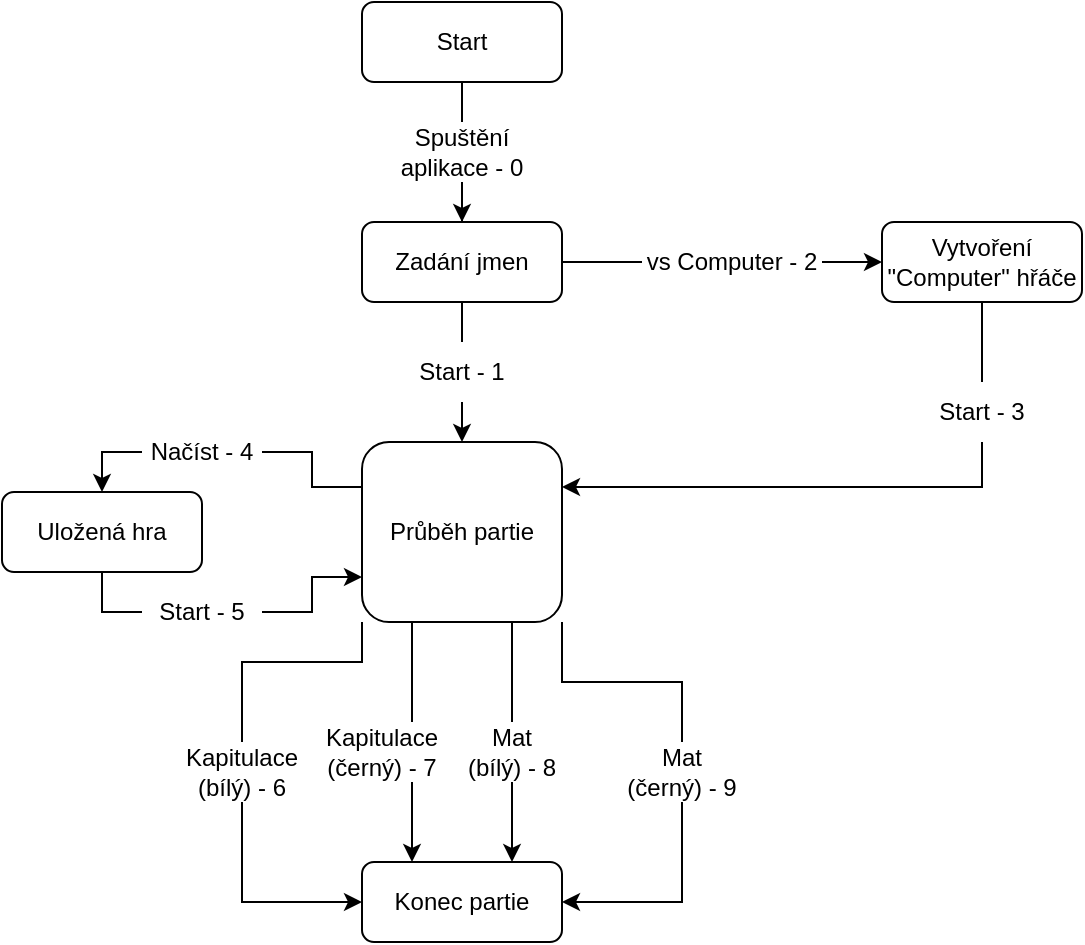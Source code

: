 <mxfile version="16.2.2" type="device"><diagram id="C5RBs43oDa-KdzZeNtuy" name="Page-1"><mxGraphModel dx="1185" dy="635" grid="1" gridSize="10" guides="1" tooltips="1" connect="1" arrows="1" fold="1" page="1" pageScale="1" pageWidth="827" pageHeight="1169" math="0" shadow="0"><root><mxCell id="WIyWlLk6GJQsqaUBKTNV-0"/><mxCell id="WIyWlLk6GJQsqaUBKTNV-1" parent="WIyWlLk6GJQsqaUBKTNV-0"/><mxCell id="NZCp8HnIEI4DDQrqREwm-11" style="edgeStyle=orthogonalEdgeStyle;rounded=0;orthogonalLoop=1;jettySize=auto;html=1;exitX=0.5;exitY=1;exitDx=0;exitDy=0;startArrow=none;" edge="1" parent="WIyWlLk6GJQsqaUBKTNV-1" source="NZCp8HnIEI4DDQrqREwm-12" target="NZCp8HnIEI4DDQrqREwm-4"><mxGeometry relative="1" as="geometry"/></mxCell><mxCell id="NZCp8HnIEI4DDQrqREwm-3" value="Start" style="rounded=1;whiteSpace=wrap;html=1;" vertex="1" parent="WIyWlLk6GJQsqaUBKTNV-1"><mxGeometry x="350" y="60" width="100" height="40" as="geometry"/></mxCell><mxCell id="NZCp8HnIEI4DDQrqREwm-14" style="edgeStyle=orthogonalEdgeStyle;rounded=0;orthogonalLoop=1;jettySize=auto;html=1;exitX=0.5;exitY=1;exitDx=0;exitDy=0;entryX=0.5;entryY=0;entryDx=0;entryDy=0;startArrow=none;" edge="1" parent="WIyWlLk6GJQsqaUBKTNV-1" source="NZCp8HnIEI4DDQrqREwm-15" target="NZCp8HnIEI4DDQrqREwm-5"><mxGeometry relative="1" as="geometry"/></mxCell><mxCell id="NZCp8HnIEI4DDQrqREwm-17" style="edgeStyle=orthogonalEdgeStyle;rounded=0;orthogonalLoop=1;jettySize=auto;html=1;exitX=1;exitY=0.5;exitDx=0;exitDy=0;entryX=0;entryY=0.5;entryDx=0;entryDy=0;startArrow=none;" edge="1" parent="WIyWlLk6GJQsqaUBKTNV-1" source="NZCp8HnIEI4DDQrqREwm-18" target="NZCp8HnIEI4DDQrqREwm-7"><mxGeometry relative="1" as="geometry"/></mxCell><mxCell id="NZCp8HnIEI4DDQrqREwm-4" value="Zadání jmen" style="rounded=1;whiteSpace=wrap;html=1;" vertex="1" parent="WIyWlLk6GJQsqaUBKTNV-1"><mxGeometry x="350" y="170" width="100" height="40" as="geometry"/></mxCell><mxCell id="NZCp8HnIEI4DDQrqREwm-31" style="edgeStyle=orthogonalEdgeStyle;rounded=0;orthogonalLoop=1;jettySize=auto;html=1;entryX=0.5;entryY=0;entryDx=0;entryDy=0;startArrow=none;" edge="1" parent="WIyWlLk6GJQsqaUBKTNV-1" target="NZCp8HnIEI4DDQrqREwm-30"><mxGeometry relative="1" as="geometry"><mxPoint x="240" y="285" as="sourcePoint"/></mxGeometry></mxCell><mxCell id="NZCp8HnIEI4DDQrqREwm-48" style="edgeStyle=orthogonalEdgeStyle;rounded=0;orthogonalLoop=1;jettySize=auto;html=1;exitX=0.75;exitY=1;exitDx=0;exitDy=0;entryX=0.25;entryY=0;entryDx=0;entryDy=0;startArrow=none;" edge="1" parent="WIyWlLk6GJQsqaUBKTNV-1" source="NZCp8HnIEI4DDQrqREwm-45" target="NZCp8HnIEI4DDQrqREwm-6"><mxGeometry relative="1" as="geometry"/></mxCell><mxCell id="NZCp8HnIEI4DDQrqREwm-51" style="edgeStyle=orthogonalEdgeStyle;rounded=0;orthogonalLoop=1;jettySize=auto;html=1;entryX=0.75;entryY=0;entryDx=0;entryDy=0;startArrow=none;" edge="1" parent="WIyWlLk6GJQsqaUBKTNV-1" target="NZCp8HnIEI4DDQrqREwm-6"><mxGeometry relative="1" as="geometry"><mxPoint x="425" y="450" as="sourcePoint"/><Array as="points"><mxPoint x="425" y="450"/></Array></mxGeometry></mxCell><mxCell id="NZCp8HnIEI4DDQrqREwm-5" value="Průběh partie" style="rounded=1;whiteSpace=wrap;html=1;" vertex="1" parent="WIyWlLk6GJQsqaUBKTNV-1"><mxGeometry x="350" y="280" width="100" height="90" as="geometry"/></mxCell><mxCell id="NZCp8HnIEI4DDQrqREwm-6" value="Konec partie" style="rounded=1;whiteSpace=wrap;html=1;" vertex="1" parent="WIyWlLk6GJQsqaUBKTNV-1"><mxGeometry x="350" y="490" width="100" height="40" as="geometry"/></mxCell><mxCell id="NZCp8HnIEI4DDQrqREwm-26" style="edgeStyle=orthogonalEdgeStyle;rounded=0;orthogonalLoop=1;jettySize=auto;html=1;exitX=0.5;exitY=1;exitDx=0;exitDy=0;entryX=1;entryY=0.25;entryDx=0;entryDy=0;startArrow=none;" edge="1" parent="WIyWlLk6GJQsqaUBKTNV-1" source="NZCp8HnIEI4DDQrqREwm-27" target="NZCp8HnIEI4DDQrqREwm-5"><mxGeometry relative="1" as="geometry"/></mxCell><mxCell id="NZCp8HnIEI4DDQrqREwm-7" value="Vytvoření &quot;Computer&quot; hřáče" style="rounded=1;whiteSpace=wrap;html=1;" vertex="1" parent="WIyWlLk6GJQsqaUBKTNV-1"><mxGeometry x="610" y="170" width="100" height="40" as="geometry"/></mxCell><mxCell id="NZCp8HnIEI4DDQrqREwm-12" value="Spuštění aplikace - 0" style="text;html=1;strokeColor=none;fillColor=none;align=center;verticalAlign=middle;whiteSpace=wrap;rounded=0;" vertex="1" parent="WIyWlLk6GJQsqaUBKTNV-1"><mxGeometry x="355" y="120" width="90" height="30" as="geometry"/></mxCell><mxCell id="NZCp8HnIEI4DDQrqREwm-13" value="" style="edgeStyle=orthogonalEdgeStyle;rounded=0;orthogonalLoop=1;jettySize=auto;html=1;exitX=0.5;exitY=1;exitDx=0;exitDy=0;endArrow=none;" edge="1" parent="WIyWlLk6GJQsqaUBKTNV-1" source="NZCp8HnIEI4DDQrqREwm-3" target="NZCp8HnIEI4DDQrqREwm-12"><mxGeometry relative="1" as="geometry"><mxPoint x="400" y="100" as="sourcePoint"/><mxPoint x="400" y="170" as="targetPoint"/></mxGeometry></mxCell><mxCell id="NZCp8HnIEI4DDQrqREwm-15" value="Start - 1" style="text;html=1;strokeColor=none;fillColor=none;align=center;verticalAlign=middle;whiteSpace=wrap;rounded=0;" vertex="1" parent="WIyWlLk6GJQsqaUBKTNV-1"><mxGeometry x="370" y="230" width="60" height="30" as="geometry"/></mxCell><mxCell id="NZCp8HnIEI4DDQrqREwm-16" value="" style="edgeStyle=orthogonalEdgeStyle;rounded=0;orthogonalLoop=1;jettySize=auto;html=1;exitX=0.5;exitY=1;exitDx=0;exitDy=0;entryX=0.5;entryY=0;entryDx=0;entryDy=0;endArrow=none;" edge="1" parent="WIyWlLk6GJQsqaUBKTNV-1" source="NZCp8HnIEI4DDQrqREwm-4" target="NZCp8HnIEI4DDQrqREwm-15"><mxGeometry relative="1" as="geometry"><mxPoint x="400" y="210" as="sourcePoint"/><mxPoint x="400" y="280" as="targetPoint"/></mxGeometry></mxCell><mxCell id="NZCp8HnIEI4DDQrqREwm-18" value="vs Computer - 2" style="text;html=1;strokeColor=none;fillColor=none;align=center;verticalAlign=middle;whiteSpace=wrap;rounded=0;" vertex="1" parent="WIyWlLk6GJQsqaUBKTNV-1"><mxGeometry x="490" y="175" width="90" height="30" as="geometry"/></mxCell><mxCell id="NZCp8HnIEI4DDQrqREwm-19" value="" style="edgeStyle=orthogonalEdgeStyle;rounded=0;orthogonalLoop=1;jettySize=auto;html=1;exitX=1;exitY=0.5;exitDx=0;exitDy=0;entryX=0;entryY=0.5;entryDx=0;entryDy=0;endArrow=none;" edge="1" parent="WIyWlLk6GJQsqaUBKTNV-1" source="NZCp8HnIEI4DDQrqREwm-4" target="NZCp8HnIEI4DDQrqREwm-18"><mxGeometry relative="1" as="geometry"><mxPoint x="450" y="190" as="sourcePoint"/><mxPoint x="570" y="190" as="targetPoint"/></mxGeometry></mxCell><mxCell id="NZCp8HnIEI4DDQrqREwm-27" value="Start - 3" style="text;html=1;strokeColor=none;fillColor=none;align=center;verticalAlign=middle;whiteSpace=wrap;rounded=0;" vertex="1" parent="WIyWlLk6GJQsqaUBKTNV-1"><mxGeometry x="630" y="250" width="60" height="30" as="geometry"/></mxCell><mxCell id="NZCp8HnIEI4DDQrqREwm-29" value="" style="edgeStyle=orthogonalEdgeStyle;rounded=0;orthogonalLoop=1;jettySize=auto;html=1;exitX=0.5;exitY=1;exitDx=0;exitDy=0;entryX=0.5;entryY=0;entryDx=0;entryDy=0;endArrow=none;" edge="1" parent="WIyWlLk6GJQsqaUBKTNV-1" source="NZCp8HnIEI4DDQrqREwm-7" target="NZCp8HnIEI4DDQrqREwm-27"><mxGeometry relative="1" as="geometry"><mxPoint x="660" y="210" as="sourcePoint"/><mxPoint x="450" y="302.5" as="targetPoint"/></mxGeometry></mxCell><mxCell id="NZCp8HnIEI4DDQrqREwm-32" style="edgeStyle=orthogonalEdgeStyle;rounded=0;orthogonalLoop=1;jettySize=auto;html=1;exitX=1;exitY=0.5;exitDx=0;exitDy=0;entryX=0;entryY=0.75;entryDx=0;entryDy=0;startArrow=none;" edge="1" parent="WIyWlLk6GJQsqaUBKTNV-1" source="NZCp8HnIEI4DDQrqREwm-35" target="NZCp8HnIEI4DDQrqREwm-5"><mxGeometry relative="1" as="geometry"/></mxCell><mxCell id="NZCp8HnIEI4DDQrqREwm-30" value="Uložená hra" style="rounded=1;whiteSpace=wrap;html=1;" vertex="1" parent="WIyWlLk6GJQsqaUBKTNV-1"><mxGeometry x="170" y="305" width="100" height="40" as="geometry"/></mxCell><mxCell id="NZCp8HnIEI4DDQrqREwm-33" value="Načíst - 4" style="text;html=1;strokeColor=none;fillColor=none;align=center;verticalAlign=middle;whiteSpace=wrap;rounded=0;" vertex="1" parent="WIyWlLk6GJQsqaUBKTNV-1"><mxGeometry x="240" y="270" width="60" height="30" as="geometry"/></mxCell><mxCell id="NZCp8HnIEI4DDQrqREwm-34" value="" style="edgeStyle=orthogonalEdgeStyle;rounded=0;orthogonalLoop=1;jettySize=auto;html=1;exitX=0;exitY=0.25;exitDx=0;exitDy=0;entryX=1;entryY=0.5;entryDx=0;entryDy=0;endArrow=none;" edge="1" parent="WIyWlLk6GJQsqaUBKTNV-1" source="NZCp8HnIEI4DDQrqREwm-5" target="NZCp8HnIEI4DDQrqREwm-33"><mxGeometry relative="1" as="geometry"><mxPoint x="350" y="302.5" as="sourcePoint"/><mxPoint x="220" y="305" as="targetPoint"/></mxGeometry></mxCell><mxCell id="NZCp8HnIEI4DDQrqREwm-35" value="Start - 5" style="text;html=1;strokeColor=none;fillColor=none;align=center;verticalAlign=middle;whiteSpace=wrap;rounded=0;" vertex="1" parent="WIyWlLk6GJQsqaUBKTNV-1"><mxGeometry x="240" y="350" width="60" height="30" as="geometry"/></mxCell><mxCell id="NZCp8HnIEI4DDQrqREwm-36" value="" style="edgeStyle=orthogonalEdgeStyle;rounded=0;orthogonalLoop=1;jettySize=auto;html=1;exitX=0.5;exitY=1;exitDx=0;exitDy=0;endArrow=none;" edge="1" parent="WIyWlLk6GJQsqaUBKTNV-1" source="NZCp8HnIEI4DDQrqREwm-30"><mxGeometry relative="1" as="geometry"><mxPoint x="220" y="345" as="sourcePoint"/><mxPoint x="240" y="365" as="targetPoint"/><Array as="points"><mxPoint x="220" y="365"/></Array></mxGeometry></mxCell><mxCell id="NZCp8HnIEI4DDQrqREwm-44" style="edgeStyle=orthogonalEdgeStyle;rounded=0;orthogonalLoop=1;jettySize=auto;html=1;exitX=0.5;exitY=1;exitDx=0;exitDy=0;entryX=0;entryY=0.5;entryDx=0;entryDy=0;" edge="1" parent="WIyWlLk6GJQsqaUBKTNV-1" source="NZCp8HnIEI4DDQrqREwm-38" target="NZCp8HnIEI4DDQrqREwm-6"><mxGeometry relative="1" as="geometry"/></mxCell><mxCell id="NZCp8HnIEI4DDQrqREwm-38" value="Kapitulace (bílý) - 6" style="text;html=1;strokeColor=none;fillColor=none;align=center;verticalAlign=middle;whiteSpace=wrap;rounded=0;" vertex="1" parent="WIyWlLk6GJQsqaUBKTNV-1"><mxGeometry x="260" y="430" width="60" height="30" as="geometry"/></mxCell><mxCell id="NZCp8HnIEI4DDQrqREwm-43" value="" style="edgeStyle=orthogonalEdgeStyle;rounded=0;orthogonalLoop=1;jettySize=auto;html=1;exitX=0;exitY=1;exitDx=0;exitDy=0;entryX=0.5;entryY=0;entryDx=0;entryDy=0;endArrow=none;" edge="1" parent="WIyWlLk6GJQsqaUBKTNV-1" source="NZCp8HnIEI4DDQrqREwm-5" target="NZCp8HnIEI4DDQrqREwm-38"><mxGeometry relative="1" as="geometry"><mxPoint x="350" y="370" as="sourcePoint"/><mxPoint x="350" y="510" as="targetPoint"/><Array as="points"><mxPoint x="350" y="390"/><mxPoint x="290" y="390"/></Array></mxGeometry></mxCell><mxCell id="NZCp8HnIEI4DDQrqREwm-45" value="Kapitulace (černý) - 7" style="text;html=1;strokeColor=none;fillColor=none;align=center;verticalAlign=middle;whiteSpace=wrap;rounded=0;" vertex="1" parent="WIyWlLk6GJQsqaUBKTNV-1"><mxGeometry x="330" y="420" width="60" height="30" as="geometry"/></mxCell><mxCell id="NZCp8HnIEI4DDQrqREwm-49" value="" style="edgeStyle=orthogonalEdgeStyle;rounded=0;orthogonalLoop=1;jettySize=auto;html=1;exitX=0.25;exitY=1;exitDx=0;exitDy=0;entryX=0.75;entryY=0;entryDx=0;entryDy=0;endArrow=none;" edge="1" parent="WIyWlLk6GJQsqaUBKTNV-1" source="NZCp8HnIEI4DDQrqREwm-5" target="NZCp8HnIEI4DDQrqREwm-45"><mxGeometry relative="1" as="geometry"><mxPoint x="375" y="370" as="sourcePoint"/><mxPoint x="375" y="490" as="targetPoint"/></mxGeometry></mxCell><mxCell id="NZCp8HnIEI4DDQrqREwm-50" value="Mat (bílý) - 8" style="text;html=1;strokeColor=none;fillColor=none;align=center;verticalAlign=middle;whiteSpace=wrap;rounded=0;" vertex="1" parent="WIyWlLk6GJQsqaUBKTNV-1"><mxGeometry x="400" y="420" width="50" height="30" as="geometry"/></mxCell><mxCell id="NZCp8HnIEI4DDQrqREwm-52" value="" style="edgeStyle=orthogonalEdgeStyle;rounded=0;orthogonalLoop=1;jettySize=auto;html=1;exitX=0.75;exitY=1;exitDx=0;exitDy=0;entryX=0.5;entryY=0;entryDx=0;entryDy=0;endArrow=none;" edge="1" parent="WIyWlLk6GJQsqaUBKTNV-1" source="NZCp8HnIEI4DDQrqREwm-5" target="NZCp8HnIEI4DDQrqREwm-50"><mxGeometry relative="1" as="geometry"><mxPoint x="425" y="370" as="sourcePoint"/><mxPoint x="425" y="490" as="targetPoint"/></mxGeometry></mxCell><mxCell id="NZCp8HnIEI4DDQrqREwm-59" style="edgeStyle=orthogonalEdgeStyle;rounded=0;orthogonalLoop=1;jettySize=auto;html=1;exitX=0.5;exitY=1;exitDx=0;exitDy=0;entryX=1;entryY=0.5;entryDx=0;entryDy=0;" edge="1" parent="WIyWlLk6GJQsqaUBKTNV-1" source="NZCp8HnIEI4DDQrqREwm-53" target="NZCp8HnIEI4DDQrqREwm-6"><mxGeometry relative="1" as="geometry"/></mxCell><mxCell id="NZCp8HnIEI4DDQrqREwm-53" value="Mat (černý) - 9" style="text;html=1;strokeColor=none;fillColor=none;align=center;verticalAlign=middle;whiteSpace=wrap;rounded=0;" vertex="1" parent="WIyWlLk6GJQsqaUBKTNV-1"><mxGeometry x="480" y="430" width="60" height="30" as="geometry"/></mxCell><mxCell id="NZCp8HnIEI4DDQrqREwm-58" value="" style="edgeStyle=orthogonalEdgeStyle;rounded=0;orthogonalLoop=1;jettySize=auto;html=1;exitX=1;exitY=1;exitDx=0;exitDy=0;entryX=0.5;entryY=0;entryDx=0;entryDy=0;endArrow=none;" edge="1" parent="WIyWlLk6GJQsqaUBKTNV-1" source="NZCp8HnIEI4DDQrqREwm-5" target="NZCp8HnIEI4DDQrqREwm-53"><mxGeometry relative="1" as="geometry"><mxPoint x="450" y="370" as="sourcePoint"/><mxPoint x="450" y="510" as="targetPoint"/><Array as="points"/></mxGeometry></mxCell></root></mxGraphModel></diagram></mxfile>
